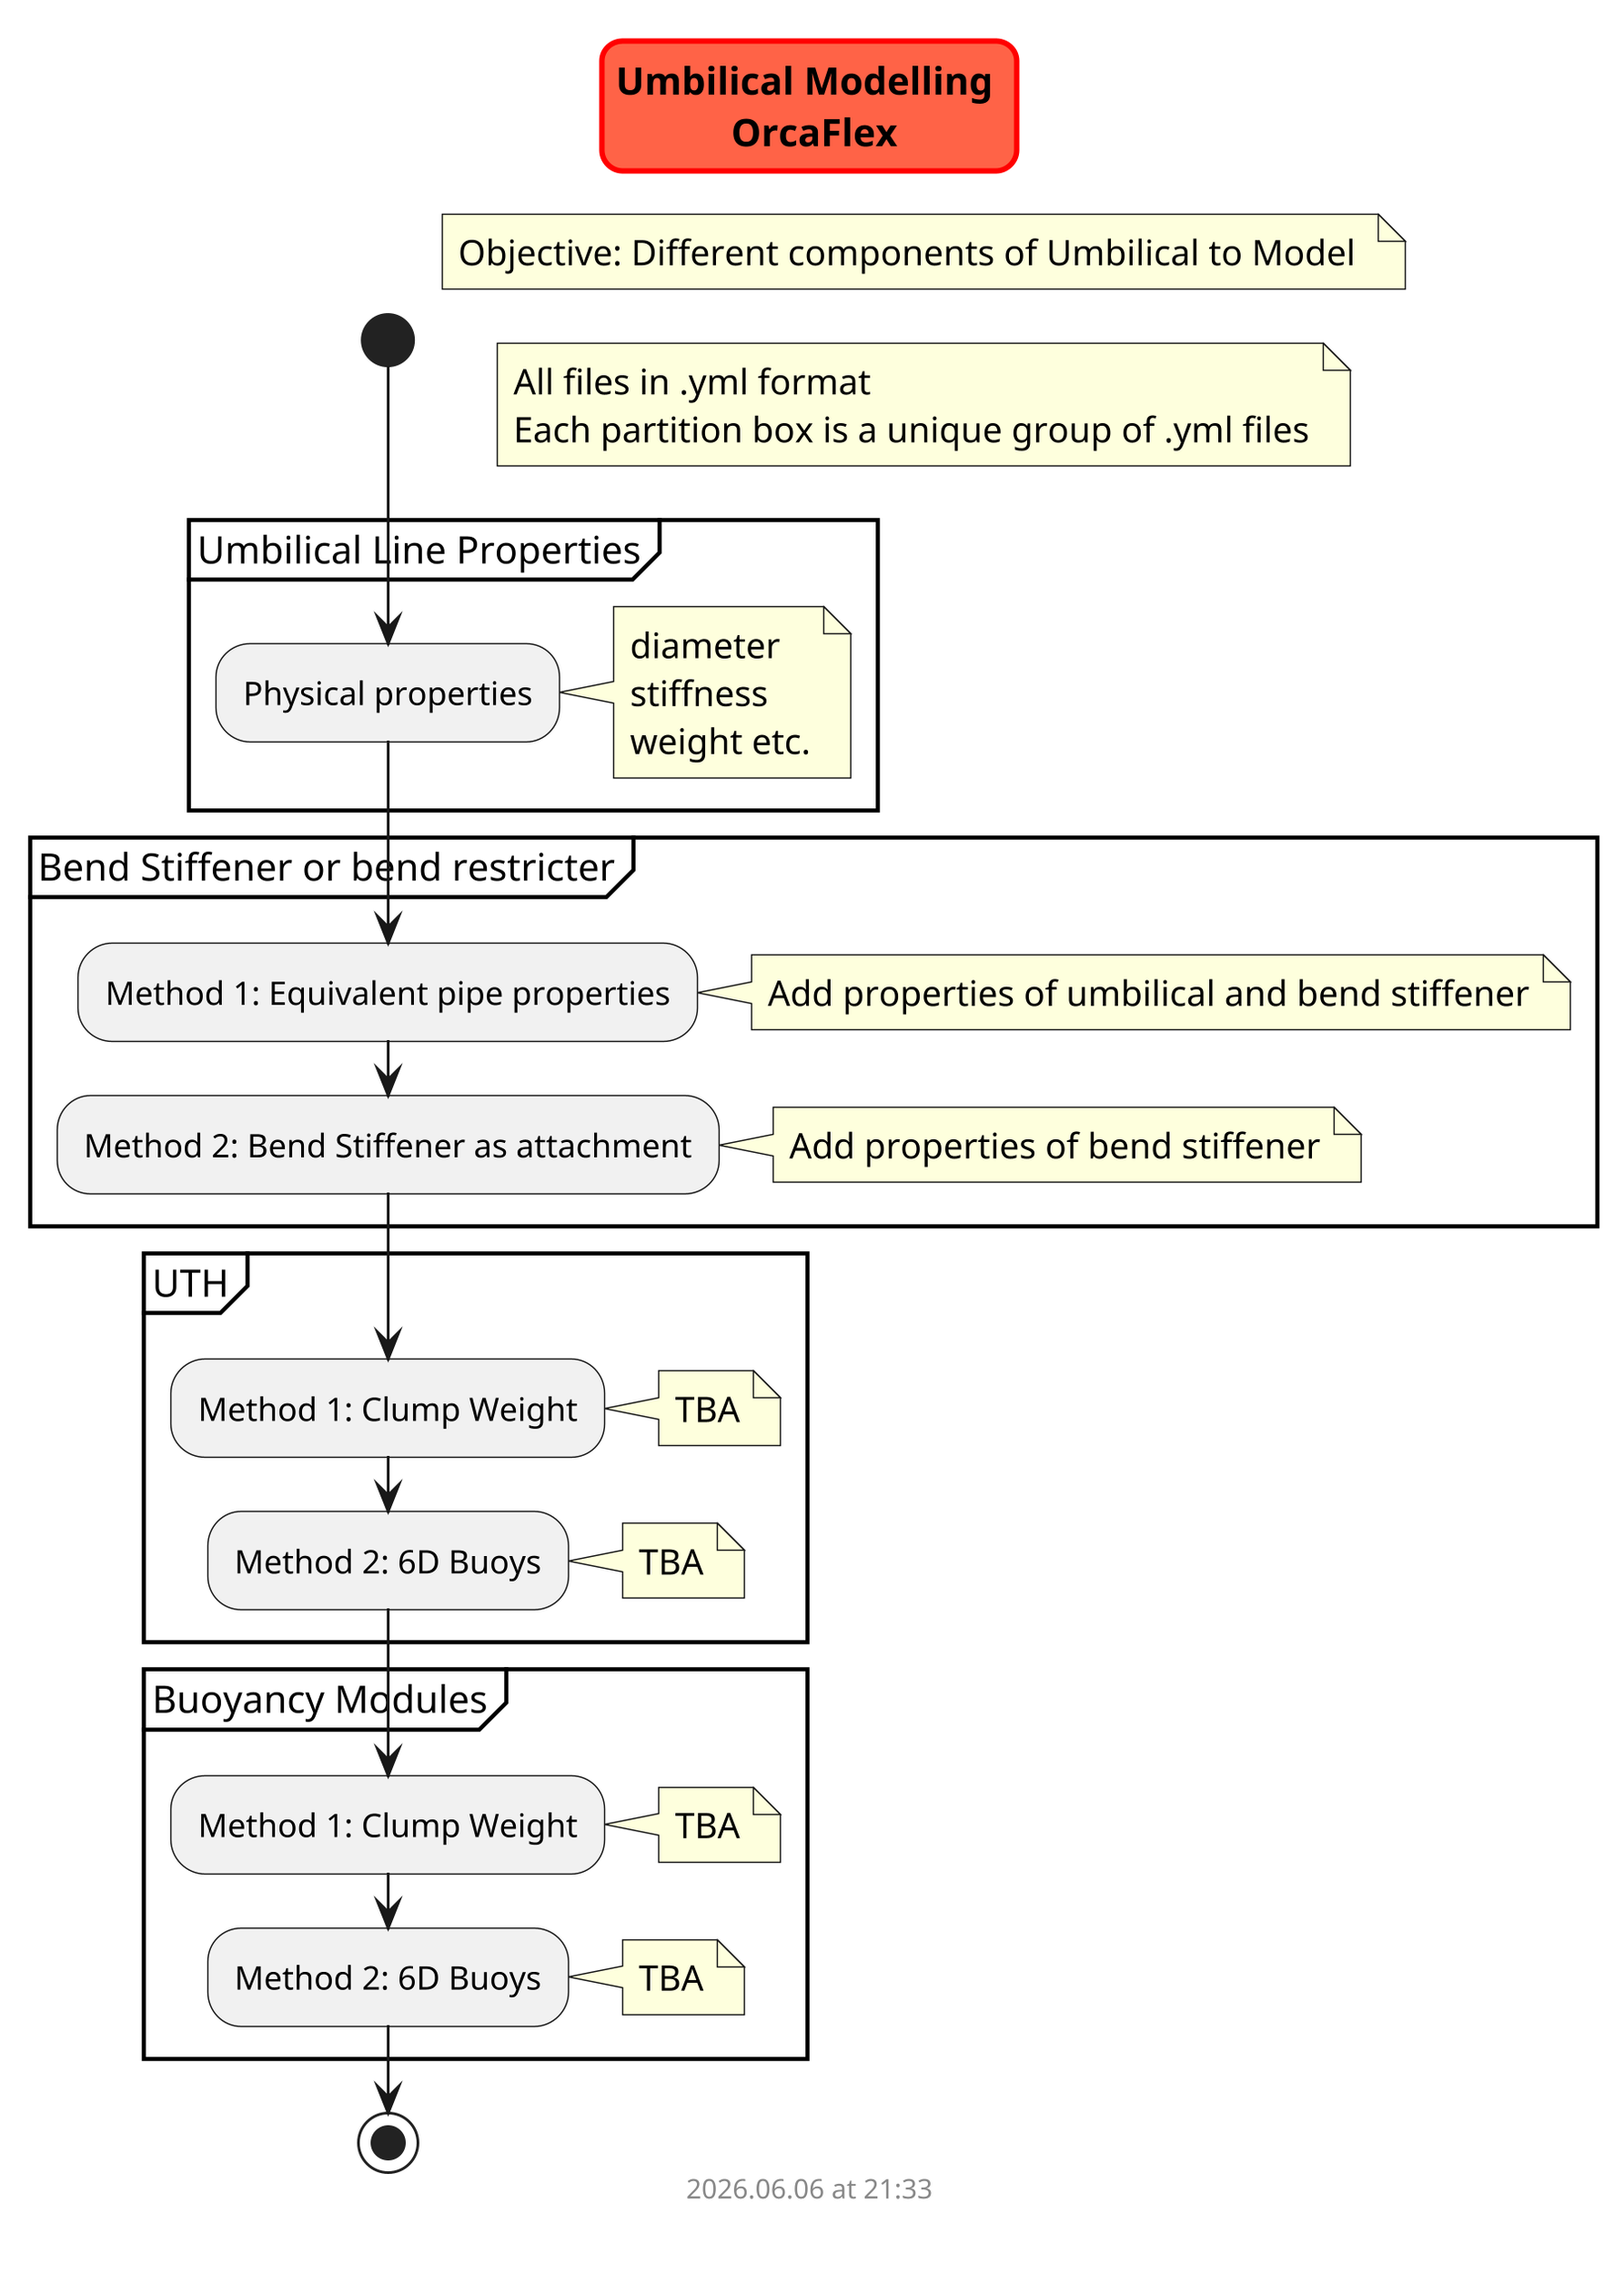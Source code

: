 @startuml umblical_modelling
scale 3
skinparam titleBorderRoundCorner 15
skinparam titleBorderThickness 2
skinparam titleBorderColor red
skinparam titleBackgroundColor Tomato

title Umbilical Modelling \n OrcaFlex

start

    note right
        Objective: Different components of Umbilical to Model 
    end note

    note right
        All files in .yml format
        Each partition box is a unique group of .yml files
    end note

    partition "Umbilical Line Properties" {

        :Physical properties;
            note right
                diameter
                stiffness
                weight etc.
            end note


    }

    partition "Bend Stiffener or bend restricter" {

        :Method 1: Equivalent pipe properties;
            note right
                Add properties of umbilical and bend stiffener
            end note

        :Method 2: Bend Stiffener as attachment;
            note right
                Add properties of bend stiffener
            end note


    }

    partition "UTH" {

        :Method 1: Clump Weight;
            note right
                TBA
            end note

        :Method 2: 6D Buoys;
            note right
                TBA
            end note

    }

    partition "Buoyancy Modules" {

        :Method 1: Clump Weight;
            note right
                TBA
            end note

        :Method 2: 6D Buoys;
            note right
                TBA
            end note

    }



stop

footer
%date("yyyy.MM.dd' at 'HH:mm")
%filename()
end footer

@enduml
